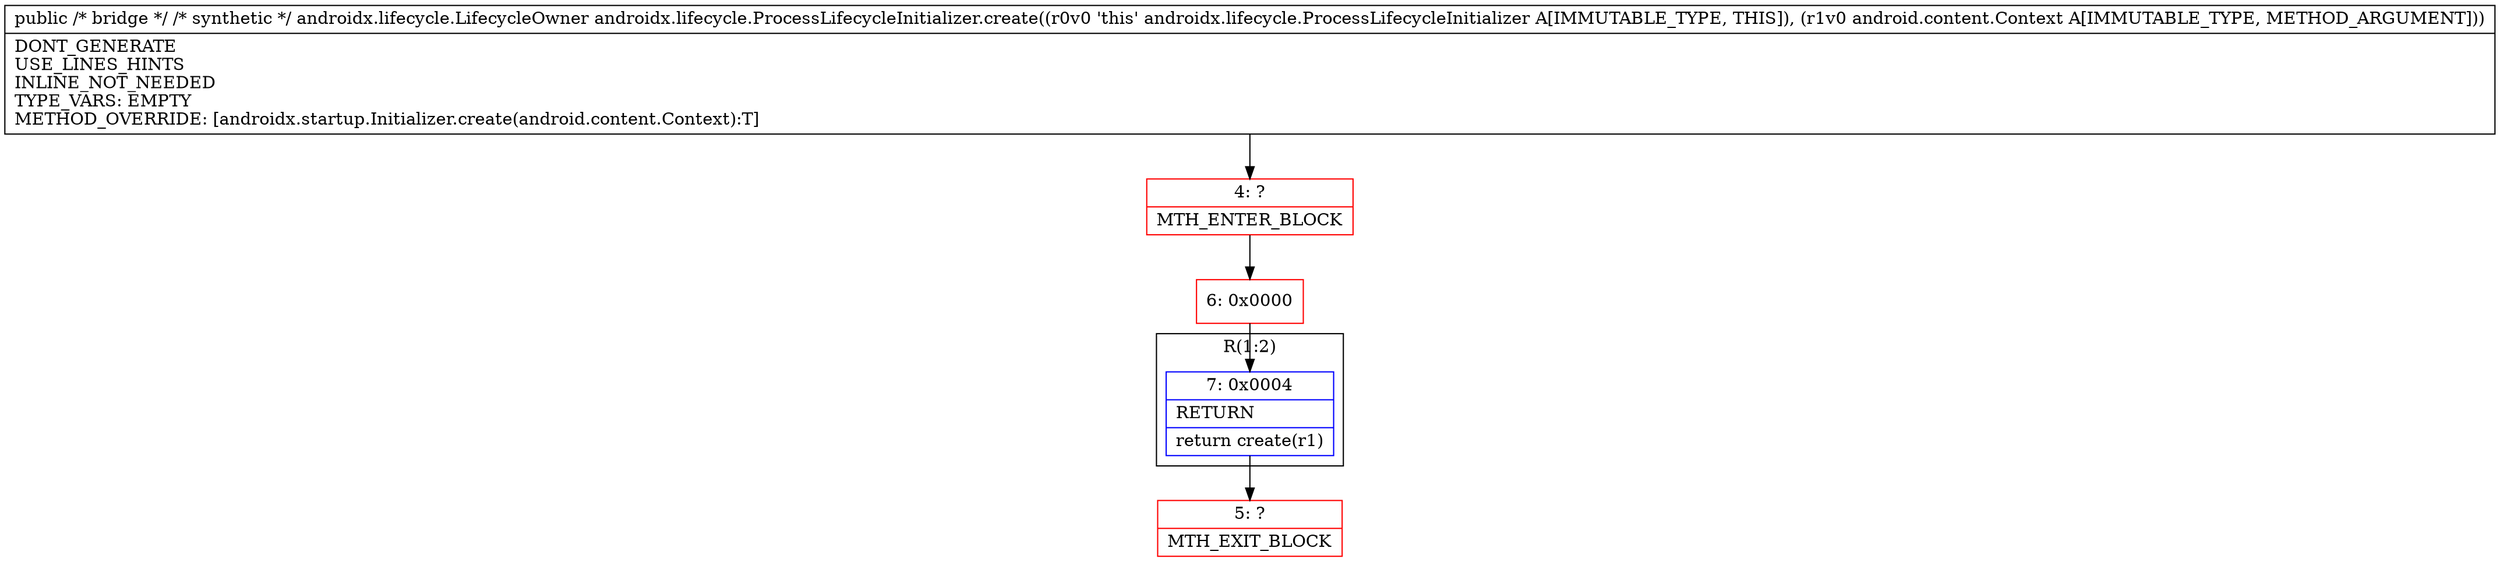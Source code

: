 digraph "CFG forandroidx.lifecycle.ProcessLifecycleInitializer.create(Landroid\/content\/Context;)Ljava\/lang\/Object;" {
subgraph cluster_Region_169801434 {
label = "R(1:2)";
node [shape=record,color=blue];
Node_7 [shape=record,label="{7\:\ 0x0004|RETURN\l|return create(r1)\l}"];
}
Node_4 [shape=record,color=red,label="{4\:\ ?|MTH_ENTER_BLOCK\l}"];
Node_6 [shape=record,color=red,label="{6\:\ 0x0000}"];
Node_5 [shape=record,color=red,label="{5\:\ ?|MTH_EXIT_BLOCK\l}"];
MethodNode[shape=record,label="{public \/* bridge *\/ \/* synthetic *\/ androidx.lifecycle.LifecycleOwner androidx.lifecycle.ProcessLifecycleInitializer.create((r0v0 'this' androidx.lifecycle.ProcessLifecycleInitializer A[IMMUTABLE_TYPE, THIS]), (r1v0 android.content.Context A[IMMUTABLE_TYPE, METHOD_ARGUMENT]))  | DONT_GENERATE\lUSE_LINES_HINTS\lINLINE_NOT_NEEDED\lTYPE_VARS: EMPTY\lMETHOD_OVERRIDE: [androidx.startup.Initializer.create(android.content.Context):T]\l}"];
MethodNode -> Node_4;Node_7 -> Node_5;
Node_4 -> Node_6;
Node_6 -> Node_7;
}

